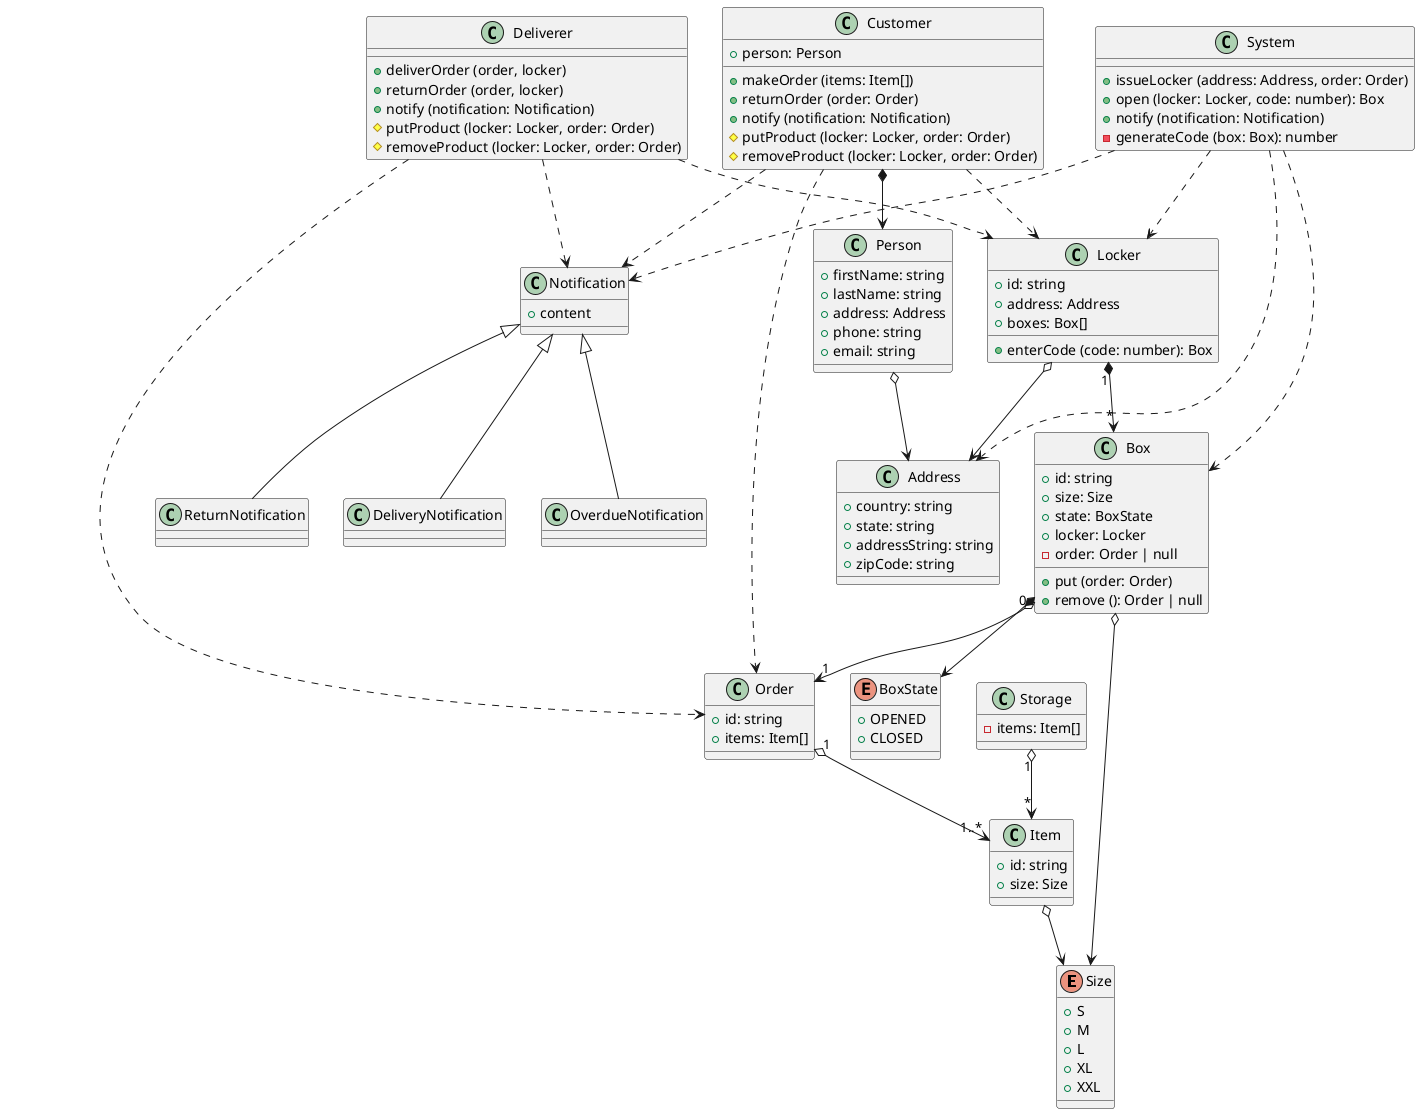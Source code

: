@startuml
enum Size {
    + S
    + M
    + L
    + XL
    + XXL
}

class Item {
    + id: string
    + size: Size
}
Item o--> Size

class Order {
    + id: string
    + items: Item[]
}
Order "1" o--> "1..*" Item

class Storage {
    - items: Item[]
}
Storage "1" o--> "*" Item

class Address {
    + country: string
    + state: string
    + addressString: string
    + zipCode: string
}

class Notification {
    + content
}
Notification <|-- DeliveryNotification
Notification <|-- OverdueNotification
Notification <|-- ReturnNotification

enum BoxState {
    + OPENED
    + CLOSED
}

class Box {
    + id: string
    + size: Size
    + state: BoxState
    + locker: Locker
    - order: Order | null
    + put (order: Order)
    + remove (): Order | null
}
Box o--> Size
Box *--> BoxState
Box "0" o--> "1" Order

class Locker {
    + id: string
    + address: Address
    + boxes: Box[]
    + enterCode (code: number): Box
}
Locker o--> Address
Locker "1" *--> "*" Box

class Deliverer {
    + deliverOrder (order, locker)
    + returnOrder (order, locker)
    + notify (notification: Notification)
    # putProduct (locker: Locker, order: Order)
    # removeProduct (locker: Locker, order: Order)
}
Deliverer ..> Locker
Deliverer ..> Order
Deliverer ..> Notification

class Person {
    + firstName: string
    + lastName: string
    + address: Address
    + phone: string
    + email: string
}
Person o--> Address

class Customer {
    + person: Person
    + makeOrder (items: Item[])
    + returnOrder (order: Order)
    + notify (notification: Notification)
    # putProduct (locker: Locker, order: Order)
    # removeProduct (locker: Locker, order: Order)
}
Customer *--> Person
Customer ..> Locker
Customer ..> Order
Customer ..> Notification

class System {
    + issueLocker (address: Address, order: Order)
    + open (locker: Locker, code: number): Box
    + notify (notification: Notification)
    - generateCode (box: Box): number
}
System ..> Address
System ..> Locker
System ..> Box
System ..> Notification

@enduml
